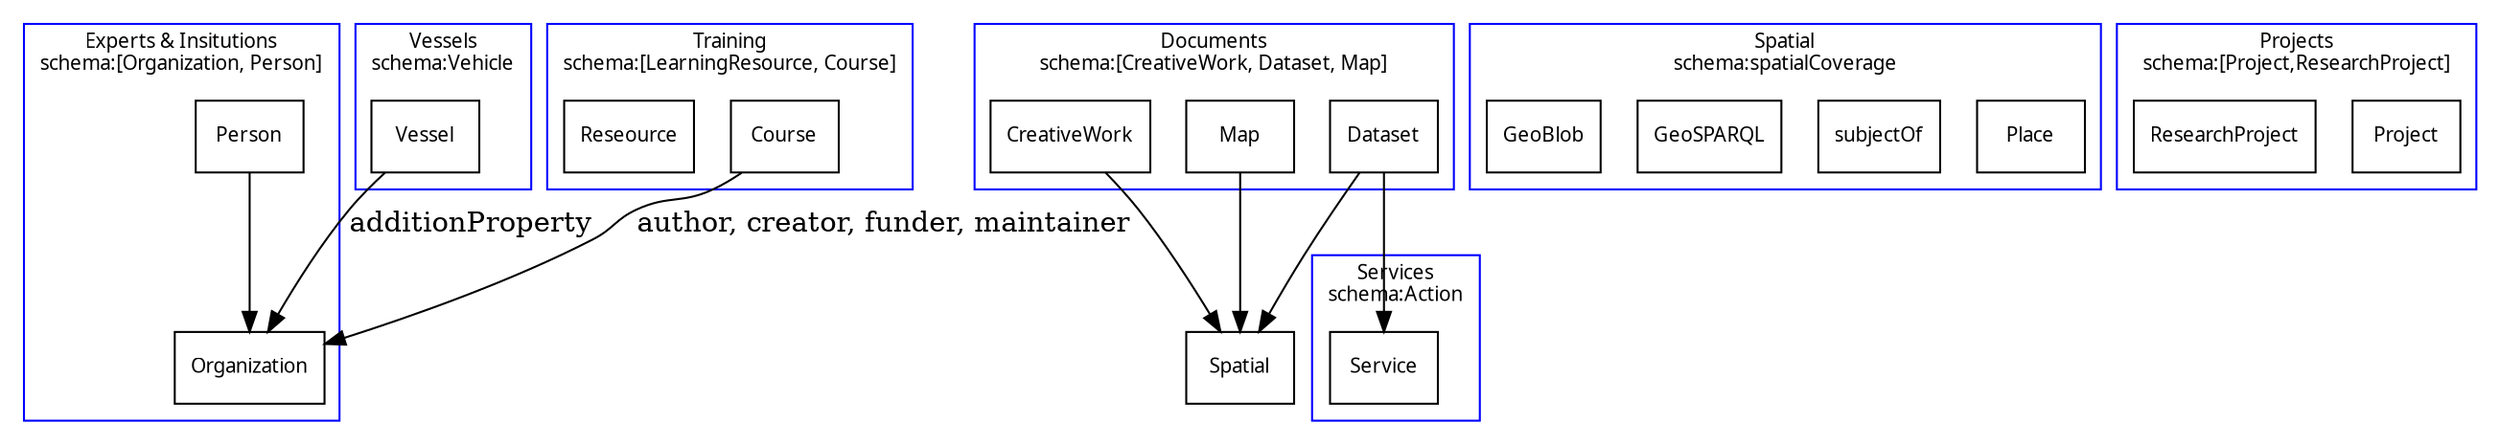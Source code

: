digraph G {

  graph [fontsize=10 fontname="Verdana" compound=true];
  node [shape=record fontsize=10 fontname="Verdana"];

  subgraph clusterOrg {
    label = "Experts & Insitutions\nschema:[Organization, Person]";
    color=blue;
    Person;
    Organization;
   }

  subgraph clusterServices {
    label = "Services\nschema:Action";
    color=blue;
    Service;
  } 

  subgraph clusterSpatial {
    label = "Spatial\nschema:spatialCoverage";
    color=blue;
    Place;
    subjectOf;
    GeoSPARQL;
    GeoBlob;
  }

  subgraph clusterProj {
    label = "Projects\nschema:[Project,ResearchProject]";
    color=blue;
    Project;
    ResearchProject;
  }

  subgraph clusterVessel {
    label = "Vessels\nschema:Vehicle";
    color=blue;
    Vessel;

  }

  subgraph clusterTraining {
    label = "Training\nschema:[LearningResource, Course]";
    color=blue;
    Course;
    Reseource;
  }

  subgraph clusterDoc {
    label = "Documents\nschema:[CreativeWork, Dataset, Map]";
    color=blue;
    CreativeWork;
    Map;
    Dataset;
  }

  CreativeWork -> Spatial [lhead=clusterSpatial]
  Map -> Spatial [lhead=clusterSpatial]
  Dataset -> Spatial [lhead=clusterSpatial]

  Dataset -> Service  
 
  Vessel -> Organization [label="additionProperty"]
  Person -> Organization
  Course -> Organization [label="author, creator, funder, maintainer"]


}
